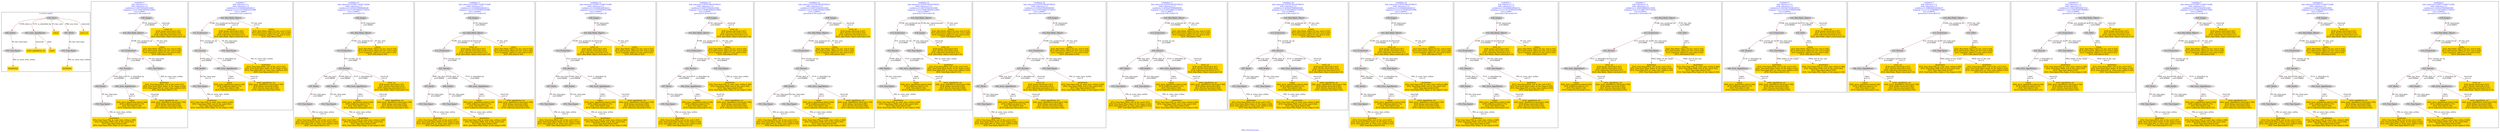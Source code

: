 digraph n0 {
fontcolor="blue"
remincross="true"
label="s09-s-18-artists.json"
subgraph cluster_0 {
label="1-correct model"
n2[style="filled",color="white",fillcolor="lightgray",label="E39_Actor1"];
n3[style="filled",color="white",fillcolor="lightgray",label="E69_Death1"];
n4[style="filled",color="white",fillcolor="lightgray",label="E82_Actor_Appellation1"];
n5[shape="plaintext",style="filled",fillcolor="gold",label="values"];
n6[style="filled",color="white",fillcolor="lightgray",label="E67_Birth1"];
n7[shape="plaintext",style="filled",fillcolor="gold",label="artist_uri"];
n8[style="filled",color="white",fillcolor="lightgray",label="E52_Time-Span1"];
n9[shape="plaintext",style="filled",fillcolor="gold",label="birthValue"];
n10[style="filled",color="white",fillcolor="lightgray",label="E52_Time-Span2"];
n11[shape="plaintext",style="filled",fillcolor="gold",label="deathValue"];
n12[shape="plaintext",style="filled",fillcolor="gold",label="artist_appellation_uri"];
n13[shape="plaintext",style="filled",fillcolor="gold",label="values"];
}
subgraph cluster_1 {
label="candidate 0\nlink coherence:1.0\nnode coherence:1.0\nconfidence:0.4407254445610482\nmapping score:0.5080195926314605\ncost:12.9995\n-precision:0.38-recall:0.45"
n15[style="filled",color="white",fillcolor="lightgray",label="E12_Production1"];
n16[style="filled",color="white",fillcolor="lightgray",label="E21_Person1"];
n17[style="filled",color="white",fillcolor="lightgray",label="E52_Time-Span2"];
n18[style="filled",color="white",fillcolor="lightgray",label="E69_Death1"];
n19[style="filled",color="white",fillcolor="lightgray",label="E82_Actor_Appellation1"];
n20[style="filled",color="white",fillcolor="lightgray",label="E22_Man-Made_Object1"];
n21[style="filled",color="white",fillcolor="lightgray",label="E38_Image1"];
n22[style="filled",color="white",fillcolor="lightgray",label="E52_Time-Span4"];
n23[shape="plaintext",style="filled",fillcolor="gold",label="artist_uri\n[E38_Image,classLink,0.347]\n[E21_Person,classLink,0.253]\n[E78_Collection,classLink,0.211]\n[E22_Man-Made_Object,classLink,0.19]"];
n24[shape="plaintext",style="filled",fillcolor="gold",label="deathValue\n[E52_Time-Span,P82_at_some_time_within,0.389]\n[E52_Time-Span,P82b_end_of_the_end,0.302]\n[E52_Time-Span,label,0.205]\n[E52_Time-Span,P82a_begin_of_the_begin,0.104]"];
n25[shape="plaintext",style="filled",fillcolor="gold",label="values\n[E82_Actor_Appellation,label,0.546]\n[E78_Collection,label,0.175]\n[E35_Title,label,0.148]\n[E78_Collection,classLink,0.131]"];
n26[shape="plaintext",style="filled",fillcolor="gold",label="values\n[E22_Man-Made_Object,P3_has_note,0.319]\n[E73_Information_Object,P3_has_note,0.292]\n[E33_Linguistic_Object,P3_has_note,0.224]\n[E35_Title,label,0.165]"];
n27[shape="plaintext",style="filled",fillcolor="gold",label="artist_appellation_uri\n[E82_Actor_Appellation,classLink,0.799]\n[E38_Image,classLink,0.091]\n[E21_Person,classLink,0.056]\n[E78_Collection,classLink,0.055]"];
n28[shape="plaintext",style="filled",fillcolor="gold",label="birthValue\n[E52_Time-Span,P82b_end_of_the_end,0.347]\n[E52_Time-Span,P82a_begin_of_the_begin,0.293]\n[E52_Time-Span,P82_at_some_time_within,0.245]\n[E52_Time-Span,label,0.115]"];
}
subgraph cluster_2 {
label="candidate 1\nlink coherence:1.0\nnode coherence:1.0\nconfidence:0.4145008249026212\nmapping score:0.527055830523096\ncost:11.99957\n-precision:0.42-recall:0.45"
n30[style="filled",color="white",fillcolor="lightgray",label="E12_Production1"];
n31[style="filled",color="white",fillcolor="lightgray",label="E21_Person1"];
n32[style="filled",color="white",fillcolor="lightgray",label="E52_Time-Span2"];
n33[style="filled",color="white",fillcolor="lightgray",label="E69_Death1"];
n34[style="filled",color="white",fillcolor="lightgray",label="E82_Actor_Appellation1"];
n35[style="filled",color="white",fillcolor="lightgray",label="E22_Man-Made_Object1"];
n36[style="filled",color="white",fillcolor="lightgray",label="E52_Time-Span4"];
n37[shape="plaintext",style="filled",fillcolor="gold",label="deathValue\n[E52_Time-Span,P82_at_some_time_within,0.389]\n[E52_Time-Span,P82b_end_of_the_end,0.302]\n[E52_Time-Span,label,0.205]\n[E52_Time-Span,P82a_begin_of_the_begin,0.104]"];
n38[shape="plaintext",style="filled",fillcolor="gold",label="values\n[E82_Actor_Appellation,label,0.546]\n[E78_Collection,label,0.175]\n[E35_Title,label,0.148]\n[E78_Collection,classLink,0.131]"];
n39[shape="plaintext",style="filled",fillcolor="gold",label="artist_uri\n[E38_Image,classLink,0.347]\n[E21_Person,classLink,0.253]\n[E78_Collection,classLink,0.211]\n[E22_Man-Made_Object,classLink,0.19]"];
n40[shape="plaintext",style="filled",fillcolor="gold",label="values\n[E22_Man-Made_Object,P3_has_note,0.319]\n[E73_Information_Object,P3_has_note,0.292]\n[E33_Linguistic_Object,P3_has_note,0.224]\n[E35_Title,label,0.165]"];
n41[shape="plaintext",style="filled",fillcolor="gold",label="artist_appellation_uri\n[E82_Actor_Appellation,classLink,0.799]\n[E38_Image,classLink,0.091]\n[E21_Person,classLink,0.056]\n[E78_Collection,classLink,0.055]"];
n42[shape="plaintext",style="filled",fillcolor="gold",label="birthValue\n[E52_Time-Span,P82b_end_of_the_end,0.347]\n[E52_Time-Span,P82a_begin_of_the_begin,0.293]\n[E52_Time-Span,P82_at_some_time_within,0.245]\n[E52_Time-Span,label,0.115]"];
}
subgraph cluster_3 {
label="candidate 10\nlink coherence:0.9285714285714286\nnode coherence:1.0\nconfidence:0.42502479060849246\nmapping score:0.5027860413139419\ncost:13.99947\n-precision:0.43-recall:0.55"
n44[style="filled",color="white",fillcolor="lightgray",label="E12_Production1"];
n45[style="filled",color="white",fillcolor="lightgray",label="E21_Person1"];
n46[style="filled",color="white",fillcolor="lightgray",label="E67_Birth1"];
n47[style="filled",color="white",fillcolor="lightgray",label="E69_Death1"];
n48[style="filled",color="white",fillcolor="lightgray",label="E82_Actor_Appellation1"];
n49[style="filled",color="white",fillcolor="lightgray",label="E22_Man-Made_Object1"];
n50[style="filled",color="white",fillcolor="lightgray",label="E38_Image1"];
n51[style="filled",color="white",fillcolor="lightgray",label="E52_Time-Span1"];
n52[style="filled",color="white",fillcolor="lightgray",label="E52_Time-Span4"];
n53[shape="plaintext",style="filled",fillcolor="gold",label="birthValue\n[E52_Time-Span,P82b_end_of_the_end,0.347]\n[E52_Time-Span,P82a_begin_of_the_begin,0.293]\n[E52_Time-Span,P82_at_some_time_within,0.245]\n[E52_Time-Span,label,0.115]"];
n54[shape="plaintext",style="filled",fillcolor="gold",label="deathValue\n[E52_Time-Span,P82_at_some_time_within,0.389]\n[E52_Time-Span,P82b_end_of_the_end,0.302]\n[E52_Time-Span,label,0.205]\n[E52_Time-Span,P82a_begin_of_the_begin,0.104]"];
n55[shape="plaintext",style="filled",fillcolor="gold",label="values\n[E82_Actor_Appellation,label,0.546]\n[E78_Collection,label,0.175]\n[E35_Title,label,0.148]\n[E78_Collection,classLink,0.131]"];
n56[shape="plaintext",style="filled",fillcolor="gold",label="artist_uri\n[E38_Image,classLink,0.347]\n[E21_Person,classLink,0.253]\n[E78_Collection,classLink,0.211]\n[E22_Man-Made_Object,classLink,0.19]"];
n57[shape="plaintext",style="filled",fillcolor="gold",label="values\n[E22_Man-Made_Object,P3_has_note,0.319]\n[E73_Information_Object,P3_has_note,0.292]\n[E33_Linguistic_Object,P3_has_note,0.224]\n[E35_Title,label,0.165]"];
n58[shape="plaintext",style="filled",fillcolor="gold",label="artist_appellation_uri\n[E82_Actor_Appellation,classLink,0.799]\n[E38_Image,classLink,0.091]\n[E21_Person,classLink,0.056]\n[E78_Collection,classLink,0.055]"];
}
subgraph cluster_4 {
label="candidate 11\nlink coherence:0.9285714285714286\nnode coherence:1.0\nconfidence:0.4145008249026212\nmapping score:0.527055830523096\ncost:13.99944\n-precision:0.43-recall:0.55"
n60[style="filled",color="white",fillcolor="lightgray",label="E12_Production1"];
n61[style="filled",color="white",fillcolor="lightgray",label="E21_Person1"];
n62[style="filled",color="white",fillcolor="lightgray",label="E67_Birth1"];
n63[style="filled",color="white",fillcolor="lightgray",label="E69_Death1"];
n64[style="filled",color="white",fillcolor="lightgray",label="E82_Actor_Appellation1"];
n65[style="filled",color="white",fillcolor="lightgray",label="E22_Man-Made_Object1"];
n66[style="filled",color="white",fillcolor="lightgray",label="E38_Image1"];
n67[style="filled",color="white",fillcolor="lightgray",label="E52_Time-Span1"];
n68[style="filled",color="white",fillcolor="lightgray",label="E52_Time-Span3"];
n69[shape="plaintext",style="filled",fillcolor="gold",label="birthValue\n[E52_Time-Span,P82b_end_of_the_end,0.347]\n[E52_Time-Span,P82a_begin_of_the_begin,0.293]\n[E52_Time-Span,P82_at_some_time_within,0.245]\n[E52_Time-Span,label,0.115]"];
n70[shape="plaintext",style="filled",fillcolor="gold",label="values\n[E82_Actor_Appellation,label,0.546]\n[E78_Collection,label,0.175]\n[E35_Title,label,0.148]\n[E78_Collection,classLink,0.131]"];
n71[shape="plaintext",style="filled",fillcolor="gold",label="artist_uri\n[E38_Image,classLink,0.347]\n[E21_Person,classLink,0.253]\n[E78_Collection,classLink,0.211]\n[E22_Man-Made_Object,classLink,0.19]"];
n72[shape="plaintext",style="filled",fillcolor="gold",label="values\n[E22_Man-Made_Object,P3_has_note,0.319]\n[E73_Information_Object,P3_has_note,0.292]\n[E33_Linguistic_Object,P3_has_note,0.224]\n[E35_Title,label,0.165]"];
n73[shape="plaintext",style="filled",fillcolor="gold",label="artist_appellation_uri\n[E82_Actor_Appellation,classLink,0.799]\n[E38_Image,classLink,0.091]\n[E21_Person,classLink,0.056]\n[E78_Collection,classLink,0.055]"];
n74[shape="plaintext",style="filled",fillcolor="gold",label="deathValue\n[E52_Time-Span,P82_at_some_time_within,0.389]\n[E52_Time-Span,P82b_end_of_the_end,0.302]\n[E52_Time-Span,label,0.205]\n[E52_Time-Span,P82a_begin_of_the_begin,0.104]"];
}
subgraph cluster_5 {
label="candidate 12\nlink coherence:0.9285714285714286\nnode coherence:1.0\nconfidence:0.4145008249026212\nmapping score:0.527055830523096\ncost:13.99947\n-precision:0.43-recall:0.55"
n76[style="filled",color="white",fillcolor="lightgray",label="E12_Production1"];
n77[style="filled",color="white",fillcolor="lightgray",label="E21_Person1"];
n78[style="filled",color="white",fillcolor="lightgray",label="E67_Birth1"];
n79[style="filled",color="white",fillcolor="lightgray",label="E69_Death1"];
n80[style="filled",color="white",fillcolor="lightgray",label="E82_Actor_Appellation1"];
n81[style="filled",color="white",fillcolor="lightgray",label="E22_Man-Made_Object1"];
n82[style="filled",color="white",fillcolor="lightgray",label="E38_Image1"];
n83[style="filled",color="white",fillcolor="lightgray",label="E52_Time-Span1"];
n84[style="filled",color="white",fillcolor="lightgray",label="E52_Time-Span4"];
n85[shape="plaintext",style="filled",fillcolor="gold",label="birthValue\n[E52_Time-Span,P82b_end_of_the_end,0.347]\n[E52_Time-Span,P82a_begin_of_the_begin,0.293]\n[E52_Time-Span,P82_at_some_time_within,0.245]\n[E52_Time-Span,label,0.115]"];
n86[shape="plaintext",style="filled",fillcolor="gold",label="deathValue\n[E52_Time-Span,P82_at_some_time_within,0.389]\n[E52_Time-Span,P82b_end_of_the_end,0.302]\n[E52_Time-Span,label,0.205]\n[E52_Time-Span,P82a_begin_of_the_begin,0.104]"];
n87[shape="plaintext",style="filled",fillcolor="gold",label="values\n[E82_Actor_Appellation,label,0.546]\n[E78_Collection,label,0.175]\n[E35_Title,label,0.148]\n[E78_Collection,classLink,0.131]"];
n88[shape="plaintext",style="filled",fillcolor="gold",label="artist_uri\n[E38_Image,classLink,0.347]\n[E21_Person,classLink,0.253]\n[E78_Collection,classLink,0.211]\n[E22_Man-Made_Object,classLink,0.19]"];
n89[shape="plaintext",style="filled",fillcolor="gold",label="values\n[E22_Man-Made_Object,P3_has_note,0.319]\n[E73_Information_Object,P3_has_note,0.292]\n[E33_Linguistic_Object,P3_has_note,0.224]\n[E35_Title,label,0.165]"];
n90[shape="plaintext",style="filled",fillcolor="gold",label="artist_appellation_uri\n[E82_Actor_Appellation,classLink,0.799]\n[E38_Image,classLink,0.091]\n[E21_Person,classLink,0.056]\n[E78_Collection,classLink,0.055]"];
}
subgraph cluster_6 {
label="candidate 13\nlink coherence:0.9230769230769231\nnode coherence:1.0\nconfidence:0.4407254445610482\nmapping score:0.5080195926314605\ncost:12.99947\n-precision:0.38-recall:0.45"
n92[style="filled",color="white",fillcolor="lightgray",label="E12_Production1"];
n93[style="filled",color="white",fillcolor="lightgray",label="E21_Person1"];
n94[style="filled",color="white",fillcolor="lightgray",label="E52_Time-Span2"];
n95[style="filled",color="white",fillcolor="lightgray",label="E67_Birth1"];
n96[style="filled",color="white",fillcolor="lightgray",label="E82_Actor_Appellation1"];
n97[style="filled",color="white",fillcolor="lightgray",label="E22_Man-Made_Object1"];
n98[style="filled",color="white",fillcolor="lightgray",label="E38_Image1"];
n99[style="filled",color="white",fillcolor="lightgray",label="E52_Time-Span1"];
n100[shape="plaintext",style="filled",fillcolor="gold",label="birthValue\n[E52_Time-Span,P82b_end_of_the_end,0.347]\n[E52_Time-Span,P82a_begin_of_the_begin,0.293]\n[E52_Time-Span,P82_at_some_time_within,0.245]\n[E52_Time-Span,label,0.115]"];
n101[shape="plaintext",style="filled",fillcolor="gold",label="artist_uri\n[E38_Image,classLink,0.347]\n[E21_Person,classLink,0.253]\n[E78_Collection,classLink,0.211]\n[E22_Man-Made_Object,classLink,0.19]"];
n102[shape="plaintext",style="filled",fillcolor="gold",label="values\n[E82_Actor_Appellation,label,0.546]\n[E78_Collection,label,0.175]\n[E35_Title,label,0.148]\n[E78_Collection,classLink,0.131]"];
n103[shape="plaintext",style="filled",fillcolor="gold",label="values\n[E22_Man-Made_Object,P3_has_note,0.319]\n[E73_Information_Object,P3_has_note,0.292]\n[E33_Linguistic_Object,P3_has_note,0.224]\n[E35_Title,label,0.165]"];
n104[shape="plaintext",style="filled",fillcolor="gold",label="artist_appellation_uri\n[E82_Actor_Appellation,classLink,0.799]\n[E38_Image,classLink,0.091]\n[E21_Person,classLink,0.056]\n[E78_Collection,classLink,0.055]"];
n105[shape="plaintext",style="filled",fillcolor="gold",label="deathValue\n[E52_Time-Span,P82_at_some_time_within,0.389]\n[E52_Time-Span,P82b_end_of_the_end,0.302]\n[E52_Time-Span,label,0.205]\n[E52_Time-Span,P82a_begin_of_the_begin,0.104]"];
}
subgraph cluster_7 {
label="candidate 14\nlink coherence:0.9230769230769231\nnode coherence:1.0\nconfidence:0.4407254445610482\nmapping score:0.5080195926314605\ncost:12.99953\n-precision:0.38-recall:0.45"
n107[style="filled",color="white",fillcolor="lightgray",label="E12_Production1"];
n108[style="filled",color="white",fillcolor="lightgray",label="E21_Person1"];
n109[style="filled",color="white",fillcolor="lightgray",label="E69_Death1"];
n110[style="filled",color="white",fillcolor="lightgray",label="E82_Actor_Appellation1"];
n111[style="filled",color="white",fillcolor="lightgray",label="E22_Man-Made_Object1"];
n112[style="filled",color="white",fillcolor="lightgray",label="E38_Image1"];
n113[style="filled",color="white",fillcolor="lightgray",label="E52_Time-Span3"];
n114[style="filled",color="white",fillcolor="lightgray",label="E52_Time-Span4"];
n115[shape="plaintext",style="filled",fillcolor="gold",label="artist_uri\n[E38_Image,classLink,0.347]\n[E21_Person,classLink,0.253]\n[E78_Collection,classLink,0.211]\n[E22_Man-Made_Object,classLink,0.19]"];
n116[shape="plaintext",style="filled",fillcolor="gold",label="deathValue\n[E52_Time-Span,P82_at_some_time_within,0.389]\n[E52_Time-Span,P82b_end_of_the_end,0.302]\n[E52_Time-Span,label,0.205]\n[E52_Time-Span,P82a_begin_of_the_begin,0.104]"];
n117[shape="plaintext",style="filled",fillcolor="gold",label="values\n[E82_Actor_Appellation,label,0.546]\n[E78_Collection,label,0.175]\n[E35_Title,label,0.148]\n[E78_Collection,classLink,0.131]"];
n118[shape="plaintext",style="filled",fillcolor="gold",label="values\n[E22_Man-Made_Object,P3_has_note,0.319]\n[E73_Information_Object,P3_has_note,0.292]\n[E33_Linguistic_Object,P3_has_note,0.224]\n[E35_Title,label,0.165]"];
n119[shape="plaintext",style="filled",fillcolor="gold",label="artist_appellation_uri\n[E82_Actor_Appellation,classLink,0.799]\n[E38_Image,classLink,0.091]\n[E21_Person,classLink,0.056]\n[E78_Collection,classLink,0.055]"];
n120[shape="plaintext",style="filled",fillcolor="gold",label="birthValue\n[E52_Time-Span,P82b_end_of_the_end,0.347]\n[E52_Time-Span,P82a_begin_of_the_begin,0.293]\n[E52_Time-Span,P82_at_some_time_within,0.245]\n[E52_Time-Span,label,0.115]"];
}
subgraph cluster_8 {
label="candidate 15\nlink coherence:0.9230769230769231\nnode coherence:1.0\nconfidence:0.4407254445610482\nmapping score:0.5080195926314605\ncost:12.99957\n-precision:0.38-recall:0.45"
n122[style="filled",color="white",fillcolor="lightgray",label="E12_Production1"];
n123[style="filled",color="white",fillcolor="lightgray",label="E21_Person1"];
n124[style="filled",color="white",fillcolor="lightgray",label="E52_Time-Span2"];
n125[style="filled",color="white",fillcolor="lightgray",label="E69_Death1"];
n126[style="filled",color="white",fillcolor="lightgray",label="E82_Actor_Appellation1"];
n127[style="filled",color="white",fillcolor="lightgray",label="E22_Man-Made_Object1"];
n128[style="filled",color="white",fillcolor="lightgray",label="E38_Image1"];
n129[style="filled",color="white",fillcolor="lightgray",label="E52_Time-Span4"];
n130[shape="plaintext",style="filled",fillcolor="gold",label="artist_uri\n[E38_Image,classLink,0.347]\n[E21_Person,classLink,0.253]\n[E78_Collection,classLink,0.211]\n[E22_Man-Made_Object,classLink,0.19]"];
n131[shape="plaintext",style="filled",fillcolor="gold",label="deathValue\n[E52_Time-Span,P82_at_some_time_within,0.389]\n[E52_Time-Span,P82b_end_of_the_end,0.302]\n[E52_Time-Span,label,0.205]\n[E52_Time-Span,P82a_begin_of_the_begin,0.104]"];
n132[shape="plaintext",style="filled",fillcolor="gold",label="values\n[E82_Actor_Appellation,label,0.546]\n[E78_Collection,label,0.175]\n[E35_Title,label,0.148]\n[E78_Collection,classLink,0.131]"];
n133[shape="plaintext",style="filled",fillcolor="gold",label="values\n[E22_Man-Made_Object,P3_has_note,0.319]\n[E73_Information_Object,P3_has_note,0.292]\n[E33_Linguistic_Object,P3_has_note,0.224]\n[E35_Title,label,0.165]"];
n134[shape="plaintext",style="filled",fillcolor="gold",label="artist_appellation_uri\n[E82_Actor_Appellation,classLink,0.799]\n[E38_Image,classLink,0.091]\n[E21_Person,classLink,0.056]\n[E78_Collection,classLink,0.055]"];
n135[shape="plaintext",style="filled",fillcolor="gold",label="birthValue\n[E52_Time-Span,P82b_end_of_the_end,0.347]\n[E52_Time-Span,P82a_begin_of_the_begin,0.293]\n[E52_Time-Span,P82_at_some_time_within,0.245]\n[E52_Time-Span,label,0.115]"];
}
subgraph cluster_9 {
label="candidate 16\nlink coherence:0.9230769230769231\nnode coherence:1.0\nconfidence:0.42502479060849246\nmapping score:0.5027860413139419\ncost:12.99947\n-precision:0.38-recall:0.45"
n137[style="filled",color="white",fillcolor="lightgray",label="E12_Production1"];
n138[style="filled",color="white",fillcolor="lightgray",label="E21_Person1"];
n139[style="filled",color="white",fillcolor="lightgray",label="E52_Time-Span2"];
n140[style="filled",color="white",fillcolor="lightgray",label="E67_Birth1"];
n141[style="filled",color="white",fillcolor="lightgray",label="E82_Actor_Appellation1"];
n142[style="filled",color="white",fillcolor="lightgray",label="E22_Man-Made_Object1"];
n143[style="filled",color="white",fillcolor="lightgray",label="E38_Image1"];
n144[style="filled",color="white",fillcolor="lightgray",label="E52_Time-Span1"];
n145[shape="plaintext",style="filled",fillcolor="gold",label="birthValue\n[E52_Time-Span,P82b_end_of_the_end,0.347]\n[E52_Time-Span,P82a_begin_of_the_begin,0.293]\n[E52_Time-Span,P82_at_some_time_within,0.245]\n[E52_Time-Span,label,0.115]"];
n146[shape="plaintext",style="filled",fillcolor="gold",label="values\n[E82_Actor_Appellation,label,0.546]\n[E78_Collection,label,0.175]\n[E35_Title,label,0.148]\n[E78_Collection,classLink,0.131]"];
n147[shape="plaintext",style="filled",fillcolor="gold",label="artist_uri\n[E38_Image,classLink,0.347]\n[E21_Person,classLink,0.253]\n[E78_Collection,classLink,0.211]\n[E22_Man-Made_Object,classLink,0.19]"];
n148[shape="plaintext",style="filled",fillcolor="gold",label="values\n[E22_Man-Made_Object,P3_has_note,0.319]\n[E73_Information_Object,P3_has_note,0.292]\n[E33_Linguistic_Object,P3_has_note,0.224]\n[E35_Title,label,0.165]"];
n149[shape="plaintext",style="filled",fillcolor="gold",label="artist_appellation_uri\n[E82_Actor_Appellation,classLink,0.799]\n[E38_Image,classLink,0.091]\n[E21_Person,classLink,0.056]\n[E78_Collection,classLink,0.055]"];
n150[shape="plaintext",style="filled",fillcolor="gold",label="deathValue\n[E52_Time-Span,P82_at_some_time_within,0.389]\n[E52_Time-Span,P82b_end_of_the_end,0.302]\n[E52_Time-Span,label,0.205]\n[E52_Time-Span,P82a_begin_of_the_begin,0.104]"];
}
subgraph cluster_10 {
label="candidate 17\nlink coherence:0.9230769230769231\nnode coherence:1.0\nconfidence:0.42502479060849246\nmapping score:0.5027860413139419\ncost:12.99951\n-precision:0.46-recall:0.55"
n152[style="filled",color="white",fillcolor="lightgray",label="E12_Production1"];
n153[style="filled",color="white",fillcolor="lightgray",label="E21_Person1"];
n154[style="filled",color="white",fillcolor="lightgray",label="E67_Birth1"];
n155[style="filled",color="white",fillcolor="lightgray",label="E69_Death1"];
n156[style="filled",color="white",fillcolor="lightgray",label="E82_Actor_Appellation1"];
n157[style="filled",color="white",fillcolor="lightgray",label="E22_Man-Made_Object1"];
n158[style="filled",color="white",fillcolor="lightgray",label="E52_Time-Span1"];
n159[style="filled",color="white",fillcolor="lightgray",label="E52_Time-Span3"];
n160[shape="plaintext",style="filled",fillcolor="gold",label="birthValue\n[E52_Time-Span,P82b_end_of_the_end,0.347]\n[E52_Time-Span,P82a_begin_of_the_begin,0.293]\n[E52_Time-Span,P82_at_some_time_within,0.245]\n[E52_Time-Span,label,0.115]"];
n161[shape="plaintext",style="filled",fillcolor="gold",label="values\n[E82_Actor_Appellation,label,0.546]\n[E78_Collection,label,0.175]\n[E35_Title,label,0.148]\n[E78_Collection,classLink,0.131]"];
n162[shape="plaintext",style="filled",fillcolor="gold",label="artist_uri\n[E38_Image,classLink,0.347]\n[E21_Person,classLink,0.253]\n[E78_Collection,classLink,0.211]\n[E22_Man-Made_Object,classLink,0.19]"];
n163[shape="plaintext",style="filled",fillcolor="gold",label="values\n[E22_Man-Made_Object,P3_has_note,0.319]\n[E73_Information_Object,P3_has_note,0.292]\n[E33_Linguistic_Object,P3_has_note,0.224]\n[E35_Title,label,0.165]"];
n164[shape="plaintext",style="filled",fillcolor="gold",label="artist_appellation_uri\n[E82_Actor_Appellation,classLink,0.799]\n[E38_Image,classLink,0.091]\n[E21_Person,classLink,0.056]\n[E78_Collection,classLink,0.055]"];
n165[shape="plaintext",style="filled",fillcolor="gold",label="deathValue\n[E52_Time-Span,P82_at_some_time_within,0.389]\n[E52_Time-Span,P82b_end_of_the_end,0.302]\n[E52_Time-Span,label,0.205]\n[E52_Time-Span,P82a_begin_of_the_begin,0.104]"];
}
subgraph cluster_11 {
label="candidate 18\nlink coherence:0.9230769230769231\nnode coherence:1.0\nconfidence:0.42502479060849246\nmapping score:0.5027860413139419\ncost:12.99954\n-precision:0.46-recall:0.55"
n167[style="filled",color="white",fillcolor="lightgray",label="E12_Production1"];
n168[style="filled",color="white",fillcolor="lightgray",label="E21_Person1"];
n169[style="filled",color="white",fillcolor="lightgray",label="E67_Birth1"];
n170[style="filled",color="white",fillcolor="lightgray",label="E69_Death1"];
n171[style="filled",color="white",fillcolor="lightgray",label="E82_Actor_Appellation1"];
n172[style="filled",color="white",fillcolor="lightgray",label="E22_Man-Made_Object1"];
n173[style="filled",color="white",fillcolor="lightgray",label="E52_Time-Span1"];
n174[style="filled",color="white",fillcolor="lightgray",label="E52_Time-Span4"];
n175[shape="plaintext",style="filled",fillcolor="gold",label="birthValue\n[E52_Time-Span,P82b_end_of_the_end,0.347]\n[E52_Time-Span,P82a_begin_of_the_begin,0.293]\n[E52_Time-Span,P82_at_some_time_within,0.245]\n[E52_Time-Span,label,0.115]"];
n176[shape="plaintext",style="filled",fillcolor="gold",label="deathValue\n[E52_Time-Span,P82_at_some_time_within,0.389]\n[E52_Time-Span,P82b_end_of_the_end,0.302]\n[E52_Time-Span,label,0.205]\n[E52_Time-Span,P82a_begin_of_the_begin,0.104]"];
n177[shape="plaintext",style="filled",fillcolor="gold",label="values\n[E82_Actor_Appellation,label,0.546]\n[E78_Collection,label,0.175]\n[E35_Title,label,0.148]\n[E78_Collection,classLink,0.131]"];
n178[shape="plaintext",style="filled",fillcolor="gold",label="artist_uri\n[E38_Image,classLink,0.347]\n[E21_Person,classLink,0.253]\n[E78_Collection,classLink,0.211]\n[E22_Man-Made_Object,classLink,0.19]"];
n179[shape="plaintext",style="filled",fillcolor="gold",label="values\n[E22_Man-Made_Object,P3_has_note,0.319]\n[E73_Information_Object,P3_has_note,0.292]\n[E33_Linguistic_Object,P3_has_note,0.224]\n[E35_Title,label,0.165]"];
n180[shape="plaintext",style="filled",fillcolor="gold",label="artist_appellation_uri\n[E82_Actor_Appellation,classLink,0.799]\n[E38_Image,classLink,0.091]\n[E21_Person,classLink,0.056]\n[E78_Collection,classLink,0.055]"];
}
subgraph cluster_12 {
label="candidate 19\nlink coherence:0.9230769230769231\nnode coherence:1.0\nconfidence:0.4145008249026212\nmapping score:0.527055830523096\ncost:12.99947\n-precision:0.38-recall:0.45"
n182[style="filled",color="white",fillcolor="lightgray",label="E12_Production1"];
n183[style="filled",color="white",fillcolor="lightgray",label="E21_Person1"];
n184[style="filled",color="white",fillcolor="lightgray",label="E52_Time-Span2"];
n185[style="filled",color="white",fillcolor="lightgray",label="E67_Birth1"];
n186[style="filled",color="white",fillcolor="lightgray",label="E82_Actor_Appellation1"];
n187[style="filled",color="white",fillcolor="lightgray",label="E22_Man-Made_Object1"];
n188[style="filled",color="white",fillcolor="lightgray",label="E38_Image1"];
n189[style="filled",color="white",fillcolor="lightgray",label="E52_Time-Span1"];
n190[shape="plaintext",style="filled",fillcolor="gold",label="birthValue\n[E52_Time-Span,P82b_end_of_the_end,0.347]\n[E52_Time-Span,P82a_begin_of_the_begin,0.293]\n[E52_Time-Span,P82_at_some_time_within,0.245]\n[E52_Time-Span,label,0.115]"];
n191[shape="plaintext",style="filled",fillcolor="gold",label="values\n[E82_Actor_Appellation,label,0.546]\n[E78_Collection,label,0.175]\n[E35_Title,label,0.148]\n[E78_Collection,classLink,0.131]"];
n192[shape="plaintext",style="filled",fillcolor="gold",label="artist_uri\n[E38_Image,classLink,0.347]\n[E21_Person,classLink,0.253]\n[E78_Collection,classLink,0.211]\n[E22_Man-Made_Object,classLink,0.19]"];
n193[shape="plaintext",style="filled",fillcolor="gold",label="values\n[E22_Man-Made_Object,P3_has_note,0.319]\n[E73_Information_Object,P3_has_note,0.292]\n[E33_Linguistic_Object,P3_has_note,0.224]\n[E35_Title,label,0.165]"];
n194[shape="plaintext",style="filled",fillcolor="gold",label="artist_appellation_uri\n[E82_Actor_Appellation,classLink,0.799]\n[E38_Image,classLink,0.091]\n[E21_Person,classLink,0.056]\n[E78_Collection,classLink,0.055]"];
n195[shape="plaintext",style="filled",fillcolor="gold",label="deathValue\n[E52_Time-Span,P82_at_some_time_within,0.389]\n[E52_Time-Span,P82b_end_of_the_end,0.302]\n[E52_Time-Span,label,0.205]\n[E52_Time-Span,P82a_begin_of_the_begin,0.104]"];
}
subgraph cluster_13 {
label="candidate 2\nlink coherence:1.0\nnode coherence:1.0\nconfidence:0.4145008249026212\nmapping score:0.527055830523096\ncost:12.9995\n-precision:0.38-recall:0.45"
n197[style="filled",color="white",fillcolor="lightgray",label="E12_Production1"];
n198[style="filled",color="white",fillcolor="lightgray",label="E21_Person1"];
n199[style="filled",color="white",fillcolor="lightgray",label="E52_Time-Span2"];
n200[style="filled",color="white",fillcolor="lightgray",label="E69_Death1"];
n201[style="filled",color="white",fillcolor="lightgray",label="E82_Actor_Appellation1"];
n202[style="filled",color="white",fillcolor="lightgray",label="E22_Man-Made_Object1"];
n203[style="filled",color="white",fillcolor="lightgray",label="E38_Image1"];
n204[style="filled",color="white",fillcolor="lightgray",label="E52_Time-Span4"];
n205[shape="plaintext",style="filled",fillcolor="gold",label="deathValue\n[E52_Time-Span,P82_at_some_time_within,0.389]\n[E52_Time-Span,P82b_end_of_the_end,0.302]\n[E52_Time-Span,label,0.205]\n[E52_Time-Span,P82a_begin_of_the_begin,0.104]"];
n206[shape="plaintext",style="filled",fillcolor="gold",label="values\n[E82_Actor_Appellation,label,0.546]\n[E78_Collection,label,0.175]\n[E35_Title,label,0.148]\n[E78_Collection,classLink,0.131]"];
n207[shape="plaintext",style="filled",fillcolor="gold",label="artist_uri\n[E38_Image,classLink,0.347]\n[E21_Person,classLink,0.253]\n[E78_Collection,classLink,0.211]\n[E22_Man-Made_Object,classLink,0.19]"];
n208[shape="plaintext",style="filled",fillcolor="gold",label="values\n[E22_Man-Made_Object,P3_has_note,0.319]\n[E73_Information_Object,P3_has_note,0.292]\n[E33_Linguistic_Object,P3_has_note,0.224]\n[E35_Title,label,0.165]"];
n209[shape="plaintext",style="filled",fillcolor="gold",label="artist_appellation_uri\n[E82_Actor_Appellation,classLink,0.799]\n[E38_Image,classLink,0.091]\n[E21_Person,classLink,0.056]\n[E78_Collection,classLink,0.055]"];
n210[shape="plaintext",style="filled",fillcolor="gold",label="birthValue\n[E52_Time-Span,P82b_end_of_the_end,0.347]\n[E52_Time-Span,P82a_begin_of_the_begin,0.293]\n[E52_Time-Span,P82_at_some_time_within,0.245]\n[E52_Time-Span,label,0.115]"];
}
subgraph cluster_14 {
label="candidate 3\nlink coherence:1.0\nnode coherence:1.0\nconfidence:0.39291869605513036\nmapping score:0.5198617875739323\ncost:10.99954\n-precision:0.18-recall:0.18"
n212[style="filled",color="white",fillcolor="lightgray",label="E12_Production1"];
n213[style="filled",color="white",fillcolor="lightgray",label="E21_Person1"];
n214[style="filled",color="white",fillcolor="lightgray",label="E52_Time-Span2"];
n215[style="filled",color="white",fillcolor="lightgray",label="E82_Actor_Appellation1"];
n216[style="filled",color="white",fillcolor="lightgray",label="E22_Man-Made_Object1"];
n217[style="filled",color="white",fillcolor="lightgray",label="E35_Title1"];
n218[shape="plaintext",style="filled",fillcolor="gold",label="values\n[E82_Actor_Appellation,label,0.546]\n[E78_Collection,label,0.175]\n[E35_Title,label,0.148]\n[E78_Collection,classLink,0.131]"];
n219[shape="plaintext",style="filled",fillcolor="gold",label="birthValue\n[E52_Time-Span,P82b_end_of_the_end,0.347]\n[E52_Time-Span,P82a_begin_of_the_begin,0.293]\n[E52_Time-Span,P82_at_some_time_within,0.245]\n[E52_Time-Span,label,0.115]"];
n220[shape="plaintext",style="filled",fillcolor="gold",label="artist_uri\n[E38_Image,classLink,0.347]\n[E21_Person,classLink,0.253]\n[E78_Collection,classLink,0.211]\n[E22_Man-Made_Object,classLink,0.19]"];
n221[shape="plaintext",style="filled",fillcolor="gold",label="values\n[E22_Man-Made_Object,P3_has_note,0.319]\n[E73_Information_Object,P3_has_note,0.292]\n[E33_Linguistic_Object,P3_has_note,0.224]\n[E35_Title,label,0.165]"];
n222[shape="plaintext",style="filled",fillcolor="gold",label="deathValue\n[E52_Time-Span,P82_at_some_time_within,0.389]\n[E52_Time-Span,P82b_end_of_the_end,0.302]\n[E52_Time-Span,label,0.205]\n[E52_Time-Span,P82a_begin_of_the_begin,0.104]"];
n223[shape="plaintext",style="filled",fillcolor="gold",label="artist_appellation_uri\n[E82_Actor_Appellation,classLink,0.799]\n[E38_Image,classLink,0.091]\n[E21_Person,classLink,0.056]\n[E78_Collection,classLink,0.055]"];
}
subgraph cluster_15 {
label="candidate 4\nlink coherence:1.0\nnode coherence:1.0\nconfidence:0.38239473034925914\nmapping score:0.5163537990053086\ncost:10.99954\n-precision:0.18-recall:0.18"
n225[style="filled",color="white",fillcolor="lightgray",label="E12_Production1"];
n226[style="filled",color="white",fillcolor="lightgray",label="E21_Person1"];
n227[style="filled",color="white",fillcolor="lightgray",label="E52_Time-Span2"];
n228[style="filled",color="white",fillcolor="lightgray",label="E82_Actor_Appellation1"];
n229[style="filled",color="white",fillcolor="lightgray",label="E22_Man-Made_Object1"];
n230[style="filled",color="white",fillcolor="lightgray",label="E35_Title1"];
n231[shape="plaintext",style="filled",fillcolor="gold",label="values\n[E82_Actor_Appellation,label,0.546]\n[E78_Collection,label,0.175]\n[E35_Title,label,0.148]\n[E78_Collection,classLink,0.131]"];
n232[shape="plaintext",style="filled",fillcolor="gold",label="artist_uri\n[E38_Image,classLink,0.347]\n[E21_Person,classLink,0.253]\n[E78_Collection,classLink,0.211]\n[E22_Man-Made_Object,classLink,0.19]"];
n233[shape="plaintext",style="filled",fillcolor="gold",label="birthValue\n[E52_Time-Span,P82b_end_of_the_end,0.347]\n[E52_Time-Span,P82a_begin_of_the_begin,0.293]\n[E52_Time-Span,P82_at_some_time_within,0.245]\n[E52_Time-Span,label,0.115]"];
n234[shape="plaintext",style="filled",fillcolor="gold",label="values\n[E22_Man-Made_Object,P3_has_note,0.319]\n[E73_Information_Object,P3_has_note,0.292]\n[E33_Linguistic_Object,P3_has_note,0.224]\n[E35_Title,label,0.165]"];
n235[shape="plaintext",style="filled",fillcolor="gold",label="deathValue\n[E52_Time-Span,P82_at_some_time_within,0.389]\n[E52_Time-Span,P82b_end_of_the_end,0.302]\n[E52_Time-Span,label,0.205]\n[E52_Time-Span,P82a_begin_of_the_begin,0.104]"];
n236[shape="plaintext",style="filled",fillcolor="gold",label="artist_appellation_uri\n[E82_Actor_Appellation,classLink,0.799]\n[E38_Image,classLink,0.091]\n[E21_Person,classLink,0.056]\n[E78_Collection,classLink,0.055]"];
}
subgraph cluster_16 {
label="candidate 5\nlink coherence:1.0\nnode coherence:1.0\nconfidence:0.3688428226446527\nmapping score:0.5118364964371065\ncost:10.99954\n-precision:0.18-recall:0.18"
n238[style="filled",color="white",fillcolor="lightgray",label="E12_Production1"];
n239[style="filled",color="white",fillcolor="lightgray",label="E21_Person1"];
n240[style="filled",color="white",fillcolor="lightgray",label="E52_Time-Span2"];
n241[style="filled",color="white",fillcolor="lightgray",label="E82_Actor_Appellation1"];
n242[style="filled",color="white",fillcolor="lightgray",label="E22_Man-Made_Object1"];
n243[style="filled",color="white",fillcolor="lightgray",label="E35_Title1"];
n244[shape="plaintext",style="filled",fillcolor="gold",label="values\n[E82_Actor_Appellation,label,0.546]\n[E78_Collection,label,0.175]\n[E35_Title,label,0.148]\n[E78_Collection,classLink,0.131]"];
n245[shape="plaintext",style="filled",fillcolor="gold",label="deathValue\n[E52_Time-Span,P82_at_some_time_within,0.389]\n[E52_Time-Span,P82b_end_of_the_end,0.302]\n[E52_Time-Span,label,0.205]\n[E52_Time-Span,P82a_begin_of_the_begin,0.104]"];
n246[shape="plaintext",style="filled",fillcolor="gold",label="artist_uri\n[E38_Image,classLink,0.347]\n[E21_Person,classLink,0.253]\n[E78_Collection,classLink,0.211]\n[E22_Man-Made_Object,classLink,0.19]"];
n247[shape="plaintext",style="filled",fillcolor="gold",label="values\n[E22_Man-Made_Object,P3_has_note,0.319]\n[E73_Information_Object,P3_has_note,0.292]\n[E33_Linguistic_Object,P3_has_note,0.224]\n[E35_Title,label,0.165]"];
n248[shape="plaintext",style="filled",fillcolor="gold",label="birthValue\n[E52_Time-Span,P82b_end_of_the_end,0.347]\n[E52_Time-Span,P82a_begin_of_the_begin,0.293]\n[E52_Time-Span,P82_at_some_time_within,0.245]\n[E52_Time-Span,label,0.115]"];
n249[shape="plaintext",style="filled",fillcolor="gold",label="artist_appellation_uri\n[E82_Actor_Appellation,classLink,0.799]\n[E38_Image,classLink,0.091]\n[E21_Person,classLink,0.056]\n[E78_Collection,classLink,0.055]"];
}
subgraph cluster_17 {
label="candidate 6\nlink coherence:1.0\nnode coherence:1.0\nconfidence:0.3583188569387814\nmapping score:0.5083285078684827\ncost:10.99954\n-precision:0.18-recall:0.18"
n251[style="filled",color="white",fillcolor="lightgray",label="E12_Production1"];
n252[style="filled",color="white",fillcolor="lightgray",label="E21_Person1"];
n253[style="filled",color="white",fillcolor="lightgray",label="E52_Time-Span2"];
n254[style="filled",color="white",fillcolor="lightgray",label="E82_Actor_Appellation1"];
n255[style="filled",color="white",fillcolor="lightgray",label="E22_Man-Made_Object1"];
n256[style="filled",color="white",fillcolor="lightgray",label="E35_Title1"];
n257[shape="plaintext",style="filled",fillcolor="gold",label="values\n[E82_Actor_Appellation,label,0.546]\n[E78_Collection,label,0.175]\n[E35_Title,label,0.148]\n[E78_Collection,classLink,0.131]"];
n258[shape="plaintext",style="filled",fillcolor="gold",label="artist_uri\n[E38_Image,classLink,0.347]\n[E21_Person,classLink,0.253]\n[E78_Collection,classLink,0.211]\n[E22_Man-Made_Object,classLink,0.19]"];
n259[shape="plaintext",style="filled",fillcolor="gold",label="deathValue\n[E52_Time-Span,P82_at_some_time_within,0.389]\n[E52_Time-Span,P82b_end_of_the_end,0.302]\n[E52_Time-Span,label,0.205]\n[E52_Time-Span,P82a_begin_of_the_begin,0.104]"];
n260[shape="plaintext",style="filled",fillcolor="gold",label="values\n[E22_Man-Made_Object,P3_has_note,0.319]\n[E73_Information_Object,P3_has_note,0.292]\n[E33_Linguistic_Object,P3_has_note,0.224]\n[E35_Title,label,0.165]"];
n261[shape="plaintext",style="filled",fillcolor="gold",label="birthValue\n[E52_Time-Span,P82b_end_of_the_end,0.347]\n[E52_Time-Span,P82a_begin_of_the_begin,0.293]\n[E52_Time-Span,P82_at_some_time_within,0.245]\n[E52_Time-Span,label,0.115]"];
n262[shape="plaintext",style="filled",fillcolor="gold",label="artist_appellation_uri\n[E82_Actor_Appellation,classLink,0.799]\n[E38_Image,classLink,0.091]\n[E21_Person,classLink,0.056]\n[E78_Collection,classLink,0.055]"];
}
subgraph cluster_18 {
label="candidate 7\nlink coherence:0.9285714285714286\nnode coherence:1.0\nconfidence:0.4407254445610482\nmapping score:0.5080195926314605\ncost:13.99944\n-precision:0.43-recall:0.55"
n264[style="filled",color="white",fillcolor="lightgray",label="E12_Production1"];
n265[style="filled",color="white",fillcolor="lightgray",label="E21_Person1"];
n266[style="filled",color="white",fillcolor="lightgray",label="E67_Birth1"];
n267[style="filled",color="white",fillcolor="lightgray",label="E69_Death1"];
n268[style="filled",color="white",fillcolor="lightgray",label="E82_Actor_Appellation1"];
n269[style="filled",color="white",fillcolor="lightgray",label="E22_Man-Made_Object1"];
n270[style="filled",color="white",fillcolor="lightgray",label="E38_Image1"];
n271[style="filled",color="white",fillcolor="lightgray",label="E52_Time-Span1"];
n272[style="filled",color="white",fillcolor="lightgray",label="E52_Time-Span3"];
n273[shape="plaintext",style="filled",fillcolor="gold",label="birthValue\n[E52_Time-Span,P82b_end_of_the_end,0.347]\n[E52_Time-Span,P82a_begin_of_the_begin,0.293]\n[E52_Time-Span,P82_at_some_time_within,0.245]\n[E52_Time-Span,label,0.115]"];
n274[shape="plaintext",style="filled",fillcolor="gold",label="artist_uri\n[E38_Image,classLink,0.347]\n[E21_Person,classLink,0.253]\n[E78_Collection,classLink,0.211]\n[E22_Man-Made_Object,classLink,0.19]"];
n275[shape="plaintext",style="filled",fillcolor="gold",label="values\n[E82_Actor_Appellation,label,0.546]\n[E78_Collection,label,0.175]\n[E35_Title,label,0.148]\n[E78_Collection,classLink,0.131]"];
n276[shape="plaintext",style="filled",fillcolor="gold",label="values\n[E22_Man-Made_Object,P3_has_note,0.319]\n[E73_Information_Object,P3_has_note,0.292]\n[E33_Linguistic_Object,P3_has_note,0.224]\n[E35_Title,label,0.165]"];
n277[shape="plaintext",style="filled",fillcolor="gold",label="artist_appellation_uri\n[E82_Actor_Appellation,classLink,0.799]\n[E38_Image,classLink,0.091]\n[E21_Person,classLink,0.056]\n[E78_Collection,classLink,0.055]"];
n278[shape="plaintext",style="filled",fillcolor="gold",label="deathValue\n[E52_Time-Span,P82_at_some_time_within,0.389]\n[E52_Time-Span,P82b_end_of_the_end,0.302]\n[E52_Time-Span,label,0.205]\n[E52_Time-Span,P82a_begin_of_the_begin,0.104]"];
}
subgraph cluster_19 {
label="candidate 8\nlink coherence:0.9285714285714286\nnode coherence:1.0\nconfidence:0.4407254445610482\nmapping score:0.5080195926314605\ncost:13.99947\n-precision:0.43-recall:0.55"
n280[style="filled",color="white",fillcolor="lightgray",label="E12_Production1"];
n281[style="filled",color="white",fillcolor="lightgray",label="E21_Person1"];
n282[style="filled",color="white",fillcolor="lightgray",label="E67_Birth1"];
n283[style="filled",color="white",fillcolor="lightgray",label="E69_Death1"];
n284[style="filled",color="white",fillcolor="lightgray",label="E82_Actor_Appellation1"];
n285[style="filled",color="white",fillcolor="lightgray",label="E22_Man-Made_Object1"];
n286[style="filled",color="white",fillcolor="lightgray",label="E38_Image1"];
n287[style="filled",color="white",fillcolor="lightgray",label="E52_Time-Span1"];
n288[style="filled",color="white",fillcolor="lightgray",label="E52_Time-Span4"];
n289[shape="plaintext",style="filled",fillcolor="gold",label="birthValue\n[E52_Time-Span,P82b_end_of_the_end,0.347]\n[E52_Time-Span,P82a_begin_of_the_begin,0.293]\n[E52_Time-Span,P82_at_some_time_within,0.245]\n[E52_Time-Span,label,0.115]"];
n290[shape="plaintext",style="filled",fillcolor="gold",label="artist_uri\n[E38_Image,classLink,0.347]\n[E21_Person,classLink,0.253]\n[E78_Collection,classLink,0.211]\n[E22_Man-Made_Object,classLink,0.19]"];
n291[shape="plaintext",style="filled",fillcolor="gold",label="deathValue\n[E52_Time-Span,P82_at_some_time_within,0.389]\n[E52_Time-Span,P82b_end_of_the_end,0.302]\n[E52_Time-Span,label,0.205]\n[E52_Time-Span,P82a_begin_of_the_begin,0.104]"];
n292[shape="plaintext",style="filled",fillcolor="gold",label="values\n[E82_Actor_Appellation,label,0.546]\n[E78_Collection,label,0.175]\n[E35_Title,label,0.148]\n[E78_Collection,classLink,0.131]"];
n293[shape="plaintext",style="filled",fillcolor="gold",label="values\n[E22_Man-Made_Object,P3_has_note,0.319]\n[E73_Information_Object,P3_has_note,0.292]\n[E33_Linguistic_Object,P3_has_note,0.224]\n[E35_Title,label,0.165]"];
n294[shape="plaintext",style="filled",fillcolor="gold",label="artist_appellation_uri\n[E82_Actor_Appellation,classLink,0.799]\n[E38_Image,classLink,0.091]\n[E21_Person,classLink,0.056]\n[E78_Collection,classLink,0.055]"];
}
subgraph cluster_20 {
label="candidate 9\nlink coherence:0.9285714285714286\nnode coherence:1.0\nconfidence:0.42502479060849246\nmapping score:0.5027860413139419\ncost:13.99944\n-precision:0.43-recall:0.55"
n296[style="filled",color="white",fillcolor="lightgray",label="E12_Production1"];
n297[style="filled",color="white",fillcolor="lightgray",label="E21_Person1"];
n298[style="filled",color="white",fillcolor="lightgray",label="E67_Birth1"];
n299[style="filled",color="white",fillcolor="lightgray",label="E69_Death1"];
n300[style="filled",color="white",fillcolor="lightgray",label="E82_Actor_Appellation1"];
n301[style="filled",color="white",fillcolor="lightgray",label="E22_Man-Made_Object1"];
n302[style="filled",color="white",fillcolor="lightgray",label="E38_Image1"];
n303[style="filled",color="white",fillcolor="lightgray",label="E52_Time-Span1"];
n304[style="filled",color="white",fillcolor="lightgray",label="E52_Time-Span3"];
n305[shape="plaintext",style="filled",fillcolor="gold",label="birthValue\n[E52_Time-Span,P82b_end_of_the_end,0.347]\n[E52_Time-Span,P82a_begin_of_the_begin,0.293]\n[E52_Time-Span,P82_at_some_time_within,0.245]\n[E52_Time-Span,label,0.115]"];
n306[shape="plaintext",style="filled",fillcolor="gold",label="values\n[E82_Actor_Appellation,label,0.546]\n[E78_Collection,label,0.175]\n[E35_Title,label,0.148]\n[E78_Collection,classLink,0.131]"];
n307[shape="plaintext",style="filled",fillcolor="gold",label="artist_uri\n[E38_Image,classLink,0.347]\n[E21_Person,classLink,0.253]\n[E78_Collection,classLink,0.211]\n[E22_Man-Made_Object,classLink,0.19]"];
n308[shape="plaintext",style="filled",fillcolor="gold",label="values\n[E22_Man-Made_Object,P3_has_note,0.319]\n[E73_Information_Object,P3_has_note,0.292]\n[E33_Linguistic_Object,P3_has_note,0.224]\n[E35_Title,label,0.165]"];
n309[shape="plaintext",style="filled",fillcolor="gold",label="artist_appellation_uri\n[E82_Actor_Appellation,classLink,0.799]\n[E38_Image,classLink,0.091]\n[E21_Person,classLink,0.056]\n[E78_Collection,classLink,0.055]"];
n310[shape="plaintext",style="filled",fillcolor="gold",label="deathValue\n[E52_Time-Span,P82_at_some_time_within,0.389]\n[E52_Time-Span,P82b_end_of_the_end,0.302]\n[E52_Time-Span,label,0.205]\n[E52_Time-Span,P82a_begin_of_the_begin,0.104]"];
}
n2 -> n3[color="brown",fontcolor="black",label="P100i_died_in"]
n2 -> n4[color="brown",fontcolor="black",label="P131_is_identified_by"]
n2 -> n5[color="brown",fontcolor="black",label="P3_has_note"]
n2 -> n6[color="brown",fontcolor="black",label="P98i_was_born"]
n2 -> n7[color="brown",fontcolor="black",label="classLink"]
n8 -> n9[color="brown",fontcolor="black",label="P82_at_some_time_within"]
n10 -> n11[color="brown",fontcolor="black",label="P82_at_some_time_within"]
n6 -> n8[color="brown",fontcolor="black",label="P4_has_time-span"]
n3 -> n10[color="brown",fontcolor="black",label="P4_has_time-span"]
n4 -> n12[color="brown",fontcolor="black",label="classLink"]
n4 -> n13[color="brown",fontcolor="black",label="label"]
n15 -> n16[color="brown",fontcolor="black",label="P14_carried_out_by\nw=0.9999"]
n15 -> n17[color="brown",fontcolor="black",label="P4_has_time-span\nw=0.99994"]
n16 -> n18[color="brown",fontcolor="black",label="P100i_died_in\nw=0.99994"]
n16 -> n19[color="brown",fontcolor="black",label="P131_is_identified_by\nw=0.9999"]
n20 -> n15[color="brown",fontcolor="black",label="P108i_was_produced_by\nw=0.99989"]
n21 -> n20[color="brown",fontcolor="black",label="P138_represents\nw=0.99993"]
n18 -> n22[color="brown",fontcolor="black",label="P4_has_time-span\nw=1.0"]
n21 -> n23[color="brown",fontcolor="black",label="classLink\nw=1.0"]
n22 -> n24[color="brown",fontcolor="black",label="P82_at_some_time_within\nw=1.0"]
n19 -> n25[color="brown",fontcolor="black",label="label\nw=1.0"]
n20 -> n26[color="brown",fontcolor="black",label="P3_has_note\nw=1.0"]
n19 -> n27[color="brown",fontcolor="black",label="classLink\nw=1.0"]
n17 -> n28[color="brown",fontcolor="black",label="P82_at_some_time_within\nw=1.0"]
n30 -> n31[color="brown",fontcolor="black",label="P14_carried_out_by\nw=0.9999"]
n30 -> n32[color="brown",fontcolor="black",label="P4_has_time-span\nw=0.99994"]
n31 -> n33[color="brown",fontcolor="black",label="P100i_died_in\nw=0.99994"]
n31 -> n34[color="brown",fontcolor="black",label="P131_is_identified_by\nw=0.9999"]
n35 -> n30[color="brown",fontcolor="black",label="P108i_was_produced_by\nw=0.99989"]
n33 -> n36[color="brown",fontcolor="black",label="P4_has_time-span\nw=1.0"]
n36 -> n37[color="brown",fontcolor="black",label="P82_at_some_time_within\nw=1.0"]
n34 -> n38[color="brown",fontcolor="black",label="label\nw=1.0"]
n35 -> n39[color="brown",fontcolor="black",label="classLink\nw=1.0"]
n35 -> n40[color="brown",fontcolor="black",label="P3_has_note\nw=1.0"]
n34 -> n41[color="brown",fontcolor="black",label="classLink\nw=1.0"]
n32 -> n42[color="brown",fontcolor="black",label="P82_at_some_time_within\nw=1.0"]
n44 -> n45[color="brown",fontcolor="black",label="P14_carried_out_by\nw=0.9999"]
n45 -> n46[color="brown",fontcolor="black",label="P98i_was_born\nw=0.99994"]
n45 -> n47[color="brown",fontcolor="black",label="P100i_died_in\nw=0.99994"]
n45 -> n48[color="brown",fontcolor="black",label="P131_is_identified_by\nw=0.9999"]
n49 -> n44[color="brown",fontcolor="black",label="P108i_was_produced_by\nw=0.99989"]
n50 -> n49[color="brown",fontcolor="black",label="P138_represents\nw=0.99993"]
n46 -> n51[color="brown",fontcolor="black",label="P4_has_time-span\nw=0.99997"]
n47 -> n52[color="brown",fontcolor="black",label="P4_has_time-span\nw=1.0"]
n51 -> n53[color="brown",fontcolor="black",label="P82_at_some_time_within\nw=1.0"]
n52 -> n54[color="brown",fontcolor="black",label="P82_at_some_time_within\nw=1.0"]
n48 -> n55[color="brown",fontcolor="black",label="label\nw=1.0"]
n45 -> n56[color="brown",fontcolor="black",label="classLink\nw=1.0"]
n49 -> n57[color="brown",fontcolor="black",label="P3_has_note\nw=1.0"]
n48 -> n58[color="brown",fontcolor="black",label="classLink\nw=1.0"]
n60 -> n61[color="brown",fontcolor="black",label="P14_carried_out_by\nw=0.9999"]
n61 -> n62[color="brown",fontcolor="black",label="P98i_was_born\nw=0.99994"]
n61 -> n63[color="brown",fontcolor="black",label="P100i_died_in\nw=0.99994"]
n61 -> n64[color="brown",fontcolor="black",label="P131_is_identified_by\nw=0.9999"]
n65 -> n60[color="brown",fontcolor="black",label="P108i_was_produced_by\nw=0.99989"]
n66 -> n65[color="brown",fontcolor="black",label="P138_represents\nw=0.99993"]
n62 -> n67[color="brown",fontcolor="black",label="P4_has_time-span\nw=0.99997"]
n63 -> n68[color="brown",fontcolor="black",label="P4_has_time-span\nw=0.99997"]
n67 -> n69[color="brown",fontcolor="black",label="P82_at_some_time_within\nw=1.0"]
n64 -> n70[color="brown",fontcolor="black",label="label\nw=1.0"]
n65 -> n71[color="brown",fontcolor="black",label="classLink\nw=1.0"]
n65 -> n72[color="brown",fontcolor="black",label="P3_has_note\nw=1.0"]
n64 -> n73[color="brown",fontcolor="black",label="classLink\nw=1.0"]
n68 -> n74[color="brown",fontcolor="black",label="P82_at_some_time_within\nw=1.0"]
n76 -> n77[color="brown",fontcolor="black",label="P14_carried_out_by\nw=0.9999"]
n77 -> n78[color="brown",fontcolor="black",label="P98i_was_born\nw=0.99994"]
n77 -> n79[color="brown",fontcolor="black",label="P100i_died_in\nw=0.99994"]
n77 -> n80[color="brown",fontcolor="black",label="P131_is_identified_by\nw=0.9999"]
n81 -> n76[color="brown",fontcolor="black",label="P108i_was_produced_by\nw=0.99989"]
n82 -> n81[color="brown",fontcolor="black",label="P138_represents\nw=0.99993"]
n78 -> n83[color="brown",fontcolor="black",label="P4_has_time-span\nw=0.99997"]
n79 -> n84[color="brown",fontcolor="black",label="P4_has_time-span\nw=1.0"]
n83 -> n85[color="brown",fontcolor="black",label="P82_at_some_time_within\nw=1.0"]
n84 -> n86[color="brown",fontcolor="black",label="P82_at_some_time_within\nw=1.0"]
n80 -> n87[color="brown",fontcolor="black",label="label\nw=1.0"]
n81 -> n88[color="brown",fontcolor="black",label="classLink\nw=1.0"]
n81 -> n89[color="brown",fontcolor="black",label="P3_has_note\nw=1.0"]
n80 -> n90[color="brown",fontcolor="black",label="classLink\nw=1.0"]
n92 -> n93[color="brown",fontcolor="black",label="P14_carried_out_by\nw=0.9999"]
n92 -> n94[color="brown",fontcolor="black",label="P4_has_time-span\nw=0.99994"]
n93 -> n95[color="brown",fontcolor="black",label="P98i_was_born\nw=0.99994"]
n93 -> n96[color="brown",fontcolor="black",label="P131_is_identified_by\nw=0.9999"]
n97 -> n92[color="brown",fontcolor="black",label="P108i_was_produced_by\nw=0.99989"]
n98 -> n97[color="brown",fontcolor="black",label="P138_represents\nw=0.99993"]
n95 -> n99[color="brown",fontcolor="black",label="P4_has_time-span\nw=0.99997"]
n99 -> n100[color="brown",fontcolor="black",label="P82_at_some_time_within\nw=1.0"]
n98 -> n101[color="brown",fontcolor="black",label="classLink\nw=1.0"]
n96 -> n102[color="brown",fontcolor="black",label="label\nw=1.0"]
n97 -> n103[color="brown",fontcolor="black",label="P3_has_note\nw=1.0"]
n96 -> n104[color="brown",fontcolor="black",label="classLink\nw=1.0"]
n94 -> n105[color="brown",fontcolor="black",label="P82_at_some_time_within\nw=1.0"]
n107 -> n108[color="brown",fontcolor="black",label="P14_carried_out_by\nw=0.9999"]
n108 -> n109[color="brown",fontcolor="black",label="P100i_died_in\nw=0.99994"]
n108 -> n110[color="brown",fontcolor="black",label="P131_is_identified_by\nw=0.9999"]
n111 -> n107[color="brown",fontcolor="black",label="P108i_was_produced_by\nw=0.99989"]
n112 -> n111[color="brown",fontcolor="black",label="P138_represents\nw=0.99993"]
n109 -> n113[color="brown",fontcolor="black",label="P4_has_time-span\nw=0.99997"]
n109 -> n114[color="brown",fontcolor="black",label="P4_has_time-span\nw=1.0"]
n112 -> n115[color="brown",fontcolor="black",label="classLink\nw=1.0"]
n114 -> n116[color="brown",fontcolor="black",label="P82_at_some_time_within\nw=1.0"]
n110 -> n117[color="brown",fontcolor="black",label="label\nw=1.0"]
n111 -> n118[color="brown",fontcolor="black",label="P3_has_note\nw=1.0"]
n110 -> n119[color="brown",fontcolor="black",label="classLink\nw=1.0"]
n113 -> n120[color="brown",fontcolor="black",label="P82_at_some_time_within\nw=1.0"]
n122 -> n123[color="brown",fontcolor="black",label="P14_carried_out_by\nw=0.9999"]
n122 -> n124[color="brown",fontcolor="black",label="P4_has_time-span\nw=0.99994"]
n123 -> n125[color="brown",fontcolor="black",label="P100i_died_in\nw=0.99994"]
n123 -> n126[color="brown",fontcolor="black",label="P131_is_identified_by\nw=0.9999"]
n127 -> n122[color="brown",fontcolor="black",label="P108i_was_produced_by\nw=0.99989"]
n127 -> n128[color="brown",fontcolor="black",label="P138i_has_representation\nw=1.0"]
n125 -> n129[color="brown",fontcolor="black",label="P4_has_time-span\nw=1.0"]
n128 -> n130[color="brown",fontcolor="black",label="classLink\nw=1.0"]
n129 -> n131[color="brown",fontcolor="black",label="P82_at_some_time_within\nw=1.0"]
n126 -> n132[color="brown",fontcolor="black",label="label\nw=1.0"]
n127 -> n133[color="brown",fontcolor="black",label="P3_has_note\nw=1.0"]
n126 -> n134[color="brown",fontcolor="black",label="classLink\nw=1.0"]
n124 -> n135[color="brown",fontcolor="black",label="P82_at_some_time_within\nw=1.0"]
n137 -> n138[color="brown",fontcolor="black",label="P14_carried_out_by\nw=0.9999"]
n137 -> n139[color="brown",fontcolor="black",label="P4_has_time-span\nw=0.99994"]
n138 -> n140[color="brown",fontcolor="black",label="P98i_was_born\nw=0.99994"]
n138 -> n141[color="brown",fontcolor="black",label="P131_is_identified_by\nw=0.9999"]
n142 -> n137[color="brown",fontcolor="black",label="P108i_was_produced_by\nw=0.99989"]
n143 -> n142[color="brown",fontcolor="black",label="P138_represents\nw=0.99993"]
n140 -> n144[color="brown",fontcolor="black",label="P4_has_time-span\nw=0.99997"]
n144 -> n145[color="brown",fontcolor="black",label="P82_at_some_time_within\nw=1.0"]
n141 -> n146[color="brown",fontcolor="black",label="label\nw=1.0"]
n138 -> n147[color="brown",fontcolor="black",label="classLink\nw=1.0"]
n142 -> n148[color="brown",fontcolor="black",label="P3_has_note\nw=1.0"]
n141 -> n149[color="brown",fontcolor="black",label="classLink\nw=1.0"]
n139 -> n150[color="brown",fontcolor="black",label="P82_at_some_time_within\nw=1.0"]
n152 -> n153[color="brown",fontcolor="black",label="P14_carried_out_by\nw=0.9999"]
n153 -> n154[color="brown",fontcolor="black",label="P98i_was_born\nw=0.99994"]
n153 -> n155[color="brown",fontcolor="black",label="P100i_died_in\nw=0.99994"]
n153 -> n156[color="brown",fontcolor="black",label="P131_is_identified_by\nw=0.9999"]
n157 -> n152[color="brown",fontcolor="black",label="P108i_was_produced_by\nw=0.99989"]
n154 -> n158[color="brown",fontcolor="black",label="P4_has_time-span\nw=0.99997"]
n155 -> n159[color="brown",fontcolor="black",label="P4_has_time-span\nw=0.99997"]
n158 -> n160[color="brown",fontcolor="black",label="P82_at_some_time_within\nw=1.0"]
n156 -> n161[color="brown",fontcolor="black",label="label\nw=1.0"]
n153 -> n162[color="brown",fontcolor="black",label="classLink\nw=1.0"]
n157 -> n163[color="brown",fontcolor="black",label="P3_has_note\nw=1.0"]
n156 -> n164[color="brown",fontcolor="black",label="classLink\nw=1.0"]
n159 -> n165[color="brown",fontcolor="black",label="P82_at_some_time_within\nw=1.0"]
n167 -> n168[color="brown",fontcolor="black",label="P14_carried_out_by\nw=0.9999"]
n168 -> n169[color="brown",fontcolor="black",label="P98i_was_born\nw=0.99994"]
n168 -> n170[color="brown",fontcolor="black",label="P100i_died_in\nw=0.99994"]
n168 -> n171[color="brown",fontcolor="black",label="P131_is_identified_by\nw=0.9999"]
n172 -> n167[color="brown",fontcolor="black",label="P108i_was_produced_by\nw=0.99989"]
n169 -> n173[color="brown",fontcolor="black",label="P4_has_time-span\nw=0.99997"]
n170 -> n174[color="brown",fontcolor="black",label="P4_has_time-span\nw=1.0"]
n173 -> n175[color="brown",fontcolor="black",label="P82_at_some_time_within\nw=1.0"]
n174 -> n176[color="brown",fontcolor="black",label="P82_at_some_time_within\nw=1.0"]
n171 -> n177[color="brown",fontcolor="black",label="label\nw=1.0"]
n168 -> n178[color="brown",fontcolor="black",label="classLink\nw=1.0"]
n172 -> n179[color="brown",fontcolor="black",label="P3_has_note\nw=1.0"]
n171 -> n180[color="brown",fontcolor="black",label="classLink\nw=1.0"]
n182 -> n183[color="brown",fontcolor="black",label="P14_carried_out_by\nw=0.9999"]
n182 -> n184[color="brown",fontcolor="black",label="P4_has_time-span\nw=0.99994"]
n183 -> n185[color="brown",fontcolor="black",label="P98i_was_born\nw=0.99994"]
n183 -> n186[color="brown",fontcolor="black",label="P131_is_identified_by\nw=0.9999"]
n187 -> n182[color="brown",fontcolor="black",label="P108i_was_produced_by\nw=0.99989"]
n188 -> n187[color="brown",fontcolor="black",label="P138_represents\nw=0.99993"]
n185 -> n189[color="brown",fontcolor="black",label="P4_has_time-span\nw=0.99997"]
n189 -> n190[color="brown",fontcolor="black",label="P82_at_some_time_within\nw=1.0"]
n186 -> n191[color="brown",fontcolor="black",label="label\nw=1.0"]
n187 -> n192[color="brown",fontcolor="black",label="classLink\nw=1.0"]
n187 -> n193[color="brown",fontcolor="black",label="P3_has_note\nw=1.0"]
n186 -> n194[color="brown",fontcolor="black",label="classLink\nw=1.0"]
n184 -> n195[color="brown",fontcolor="black",label="P82_at_some_time_within\nw=1.0"]
n197 -> n198[color="brown",fontcolor="black",label="P14_carried_out_by\nw=0.9999"]
n197 -> n199[color="brown",fontcolor="black",label="P4_has_time-span\nw=0.99994"]
n198 -> n200[color="brown",fontcolor="black",label="P100i_died_in\nw=0.99994"]
n198 -> n201[color="brown",fontcolor="black",label="P131_is_identified_by\nw=0.9999"]
n202 -> n197[color="brown",fontcolor="black",label="P108i_was_produced_by\nw=0.99989"]
n203 -> n202[color="brown",fontcolor="black",label="P138_represents\nw=0.99993"]
n200 -> n204[color="brown",fontcolor="black",label="P4_has_time-span\nw=1.0"]
n204 -> n205[color="brown",fontcolor="black",label="P82_at_some_time_within\nw=1.0"]
n201 -> n206[color="brown",fontcolor="black",label="label\nw=1.0"]
n202 -> n207[color="brown",fontcolor="black",label="classLink\nw=1.0"]
n202 -> n208[color="brown",fontcolor="black",label="P3_has_note\nw=1.0"]
n201 -> n209[color="brown",fontcolor="black",label="classLink\nw=1.0"]
n199 -> n210[color="brown",fontcolor="black",label="P82_at_some_time_within\nw=1.0"]
n212 -> n213[color="brown",fontcolor="black",label="P14_carried_out_by\nw=0.9999"]
n212 -> n214[color="brown",fontcolor="black",label="P4_has_time-span\nw=0.99994"]
n213 -> n215[color="brown",fontcolor="black",label="P131_is_identified_by\nw=0.9999"]
n216 -> n212[color="brown",fontcolor="black",label="P108i_was_produced_by\nw=0.99989"]
n216 -> n217[color="brown",fontcolor="black",label="P102_has_title\nw=0.99991"]
n215 -> n218[color="brown",fontcolor="black",label="label\nw=1.0"]
n214 -> n219[color="brown",fontcolor="black",label="P82a_begin_of_the_begin\nw=1.0"]
n213 -> n220[color="brown",fontcolor="black",label="classLink\nw=1.0"]
n217 -> n221[color="brown",fontcolor="black",label="label\nw=1.0"]
n214 -> n222[color="brown",fontcolor="black",label="P82b_end_of_the_end\nw=1.0"]
n215 -> n223[color="brown",fontcolor="black",label="classLink\nw=1.0"]
n225 -> n226[color="brown",fontcolor="black",label="P14_carried_out_by\nw=0.9999"]
n225 -> n227[color="brown",fontcolor="black",label="P4_has_time-span\nw=0.99994"]
n226 -> n228[color="brown",fontcolor="black",label="P131_is_identified_by\nw=0.9999"]
n229 -> n225[color="brown",fontcolor="black",label="P108i_was_produced_by\nw=0.99989"]
n229 -> n230[color="brown",fontcolor="black",label="P102_has_title\nw=0.99991"]
n228 -> n231[color="brown",fontcolor="black",label="label\nw=1.0"]
n229 -> n232[color="brown",fontcolor="black",label="classLink\nw=1.0"]
n227 -> n233[color="brown",fontcolor="black",label="P82a_begin_of_the_begin\nw=1.0"]
n230 -> n234[color="brown",fontcolor="black",label="label\nw=1.0"]
n227 -> n235[color="brown",fontcolor="black",label="P82b_end_of_the_end\nw=1.0"]
n228 -> n236[color="brown",fontcolor="black",label="classLink\nw=1.0"]
n238 -> n239[color="brown",fontcolor="black",label="P14_carried_out_by\nw=0.9999"]
n238 -> n240[color="brown",fontcolor="black",label="P4_has_time-span\nw=0.99994"]
n239 -> n241[color="brown",fontcolor="black",label="P131_is_identified_by\nw=0.9999"]
n242 -> n238[color="brown",fontcolor="black",label="P108i_was_produced_by\nw=0.99989"]
n242 -> n243[color="brown",fontcolor="black",label="P102_has_title\nw=0.99991"]
n241 -> n244[color="brown",fontcolor="black",label="label\nw=1.0"]
n240 -> n245[color="brown",fontcolor="black",label="P82a_begin_of_the_begin\nw=1.0"]
n239 -> n246[color="brown",fontcolor="black",label="classLink\nw=1.0"]
n243 -> n247[color="brown",fontcolor="black",label="label\nw=1.0"]
n240 -> n248[color="brown",fontcolor="black",label="P82b_end_of_the_end\nw=1.0"]
n241 -> n249[color="brown",fontcolor="black",label="classLink\nw=1.0"]
n251 -> n252[color="brown",fontcolor="black",label="P14_carried_out_by\nw=0.9999"]
n251 -> n253[color="brown",fontcolor="black",label="P4_has_time-span\nw=0.99994"]
n252 -> n254[color="brown",fontcolor="black",label="P131_is_identified_by\nw=0.9999"]
n255 -> n251[color="brown",fontcolor="black",label="P108i_was_produced_by\nw=0.99989"]
n255 -> n256[color="brown",fontcolor="black",label="P102_has_title\nw=0.99991"]
n254 -> n257[color="brown",fontcolor="black",label="label\nw=1.0"]
n255 -> n258[color="brown",fontcolor="black",label="classLink\nw=1.0"]
n253 -> n259[color="brown",fontcolor="black",label="P82a_begin_of_the_begin\nw=1.0"]
n256 -> n260[color="brown",fontcolor="black",label="label\nw=1.0"]
n253 -> n261[color="brown",fontcolor="black",label="P82b_end_of_the_end\nw=1.0"]
n254 -> n262[color="brown",fontcolor="black",label="classLink\nw=1.0"]
n264 -> n265[color="brown",fontcolor="black",label="P14_carried_out_by\nw=0.9999"]
n265 -> n266[color="brown",fontcolor="black",label="P98i_was_born\nw=0.99994"]
n265 -> n267[color="brown",fontcolor="black",label="P100i_died_in\nw=0.99994"]
n265 -> n268[color="brown",fontcolor="black",label="P131_is_identified_by\nw=0.9999"]
n269 -> n264[color="brown",fontcolor="black",label="P108i_was_produced_by\nw=0.99989"]
n270 -> n269[color="brown",fontcolor="black",label="P138_represents\nw=0.99993"]
n266 -> n271[color="brown",fontcolor="black",label="P4_has_time-span\nw=0.99997"]
n267 -> n272[color="brown",fontcolor="black",label="P4_has_time-span\nw=0.99997"]
n271 -> n273[color="brown",fontcolor="black",label="P82_at_some_time_within\nw=1.0"]
n270 -> n274[color="brown",fontcolor="black",label="classLink\nw=1.0"]
n268 -> n275[color="brown",fontcolor="black",label="label\nw=1.0"]
n269 -> n276[color="brown",fontcolor="black",label="P3_has_note\nw=1.0"]
n268 -> n277[color="brown",fontcolor="black",label="classLink\nw=1.0"]
n272 -> n278[color="brown",fontcolor="black",label="P82_at_some_time_within\nw=1.0"]
n280 -> n281[color="brown",fontcolor="black",label="P14_carried_out_by\nw=0.9999"]
n281 -> n282[color="brown",fontcolor="black",label="P98i_was_born\nw=0.99994"]
n281 -> n283[color="brown",fontcolor="black",label="P100i_died_in\nw=0.99994"]
n281 -> n284[color="brown",fontcolor="black",label="P131_is_identified_by\nw=0.9999"]
n285 -> n280[color="brown",fontcolor="black",label="P108i_was_produced_by\nw=0.99989"]
n286 -> n285[color="brown",fontcolor="black",label="P138_represents\nw=0.99993"]
n282 -> n287[color="brown",fontcolor="black",label="P4_has_time-span\nw=0.99997"]
n283 -> n288[color="brown",fontcolor="black",label="P4_has_time-span\nw=1.0"]
n287 -> n289[color="brown",fontcolor="black",label="P82_at_some_time_within\nw=1.0"]
n286 -> n290[color="brown",fontcolor="black",label="classLink\nw=1.0"]
n288 -> n291[color="brown",fontcolor="black",label="P82_at_some_time_within\nw=1.0"]
n284 -> n292[color="brown",fontcolor="black",label="label\nw=1.0"]
n285 -> n293[color="brown",fontcolor="black",label="P3_has_note\nw=1.0"]
n284 -> n294[color="brown",fontcolor="black",label="classLink\nw=1.0"]
n296 -> n297[color="brown",fontcolor="black",label="P14_carried_out_by\nw=0.9999"]
n297 -> n298[color="brown",fontcolor="black",label="P98i_was_born\nw=0.99994"]
n297 -> n299[color="brown",fontcolor="black",label="P100i_died_in\nw=0.99994"]
n297 -> n300[color="brown",fontcolor="black",label="P131_is_identified_by\nw=0.9999"]
n301 -> n296[color="brown",fontcolor="black",label="P108i_was_produced_by\nw=0.99989"]
n302 -> n301[color="brown",fontcolor="black",label="P138_represents\nw=0.99993"]
n298 -> n303[color="brown",fontcolor="black",label="P4_has_time-span\nw=0.99997"]
n299 -> n304[color="brown",fontcolor="black",label="P4_has_time-span\nw=0.99997"]
n303 -> n305[color="brown",fontcolor="black",label="P82_at_some_time_within\nw=1.0"]
n300 -> n306[color="brown",fontcolor="black",label="label\nw=1.0"]
n297 -> n307[color="brown",fontcolor="black",label="classLink\nw=1.0"]
n301 -> n308[color="brown",fontcolor="black",label="P3_has_note\nw=1.0"]
n300 -> n309[color="brown",fontcolor="black",label="classLink\nw=1.0"]
n304 -> n310[color="brown",fontcolor="black",label="P82_at_some_time_within\nw=1.0"]
}
